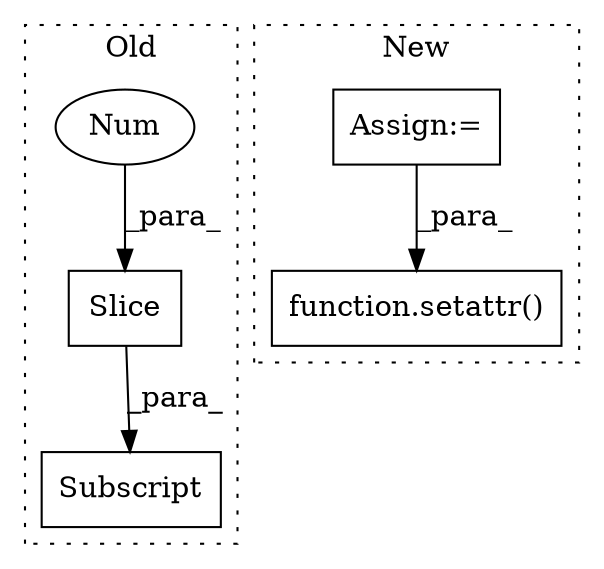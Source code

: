 digraph G {
subgraph cluster0 {
1 [label="Slice" a="80" s="5358" l="3" shape="box"];
3 [label="Num" a="76" s="5358" l="2" shape="ellipse"];
4 [label="Subscript" a="63" s="5353,0" l="9,0" shape="box"];
label = "Old";
style="dotted";
}
subgraph cluster1 {
2 [label="function.setattr()" a="75" s="5492,5531" l="8,1" shape="box"];
5 [label="Assign:=" a="68" s="5410" l="3" shape="box"];
label = "New";
style="dotted";
}
1 -> 4 [label="_para_"];
3 -> 1 [label="_para_"];
5 -> 2 [label="_para_"];
}